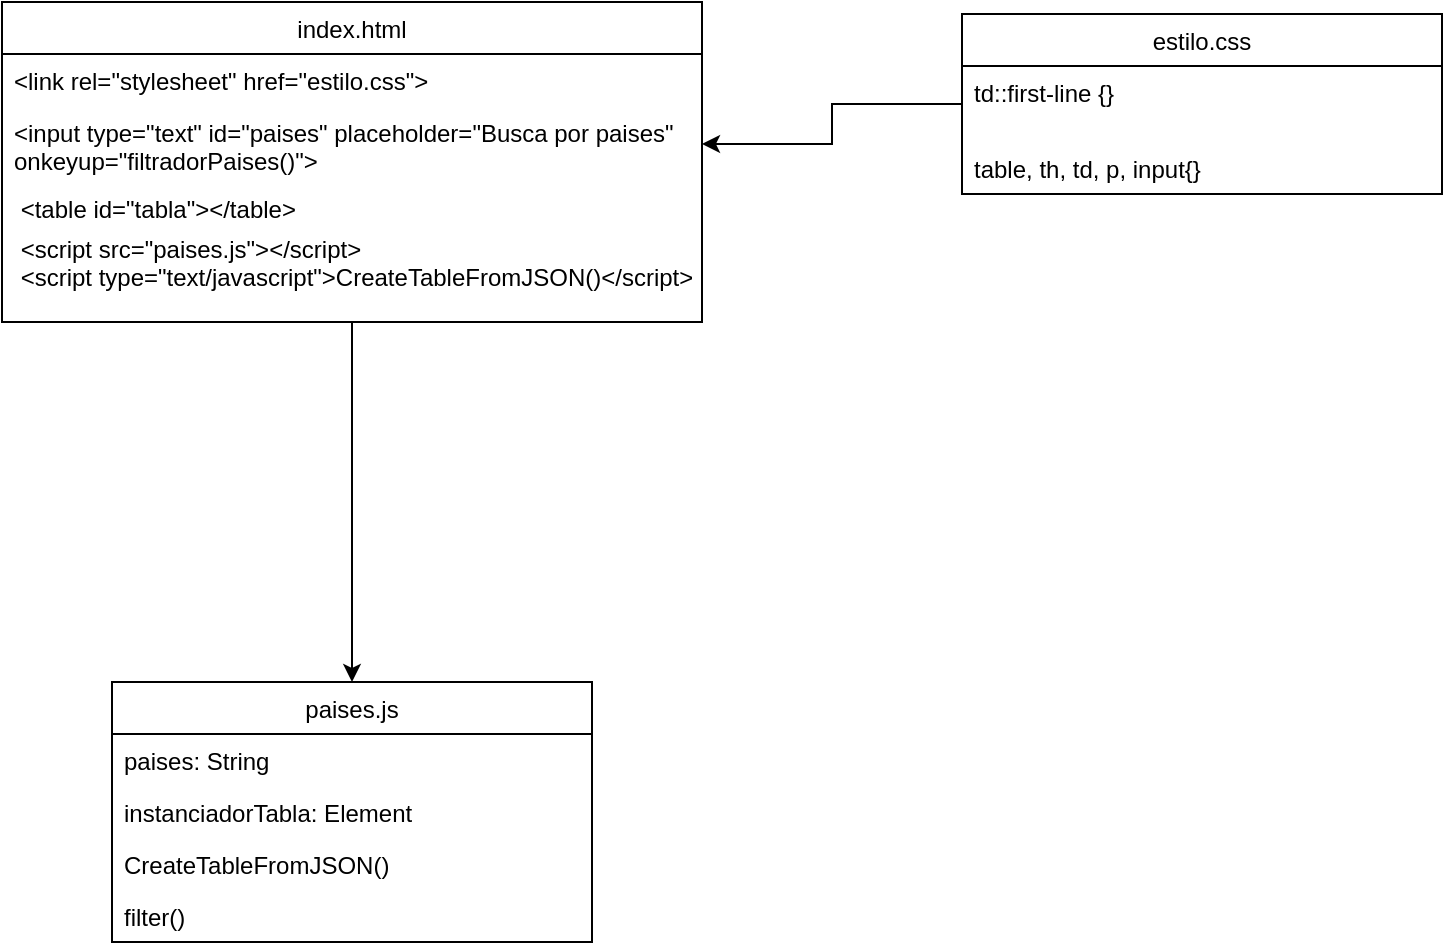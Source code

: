 <mxfile version="15.6.8" type="device"><diagram id="aEhCWF8vAQNrOLyuABQN" name="Page-1"><mxGraphModel dx="1422" dy="762" grid="1" gridSize="10" guides="1" tooltips="1" connect="1" arrows="1" fold="1" page="1" pageScale="1" pageWidth="850" pageHeight="1100" math="0" shadow="0"><root><mxCell id="0"/><mxCell id="1" parent="0"/><mxCell id="-78gmv9XIRFEYOq2GYH2-1" value="paises.js" style="swimlane;fontStyle=0;childLayout=stackLayout;horizontal=1;startSize=26;fillColor=none;horizontalStack=0;resizeParent=1;resizeParentMax=0;resizeLast=0;collapsible=1;marginBottom=0;" parent="1" vertex="1"><mxGeometry x="105" y="460" width="240" height="130" as="geometry"/></mxCell><mxCell id="-78gmv9XIRFEYOq2GYH2-2" value="paises: String" style="text;strokeColor=none;fillColor=none;align=left;verticalAlign=top;spacingLeft=4;spacingRight=4;overflow=hidden;rotatable=0;points=[[0,0.5],[1,0.5]];portConstraint=eastwest;" parent="-78gmv9XIRFEYOq2GYH2-1" vertex="1"><mxGeometry y="26" width="240" height="26" as="geometry"/></mxCell><mxCell id="-78gmv9XIRFEYOq2GYH2-3" value="instanciadorTabla: Element" style="text;strokeColor=none;fillColor=none;align=left;verticalAlign=top;spacingLeft=4;spacingRight=4;overflow=hidden;rotatable=0;points=[[0,0.5],[1,0.5]];portConstraint=eastwest;" parent="-78gmv9XIRFEYOq2GYH2-1" vertex="1"><mxGeometry y="52" width="240" height="26" as="geometry"/></mxCell><mxCell id="-78gmv9XIRFEYOq2GYH2-4" value="CreateTableFromJSON()" style="text;strokeColor=none;fillColor=none;align=left;verticalAlign=top;spacingLeft=4;spacingRight=4;overflow=hidden;rotatable=0;points=[[0,0.5],[1,0.5]];portConstraint=eastwest;" parent="-78gmv9XIRFEYOq2GYH2-1" vertex="1"><mxGeometry y="78" width="240" height="26" as="geometry"/></mxCell><mxCell id="-78gmv9XIRFEYOq2GYH2-5" value="filter()" style="text;strokeColor=none;fillColor=none;align=left;verticalAlign=top;spacingLeft=4;spacingRight=4;overflow=hidden;rotatable=0;points=[[0,0.5],[1,0.5]];portConstraint=eastwest;" parent="-78gmv9XIRFEYOq2GYH2-1" vertex="1"><mxGeometry y="104" width="240" height="26" as="geometry"/></mxCell><mxCell id="pDujp6epAlytdldSgZb9-12" style="edgeStyle=orthogonalEdgeStyle;rounded=0;orthogonalLoop=1;jettySize=auto;html=1;" parent="1" source="pDujp6epAlytdldSgZb9-1" target="-78gmv9XIRFEYOq2GYH2-1" edge="1"><mxGeometry relative="1" as="geometry"/></mxCell><mxCell id="pDujp6epAlytdldSgZb9-1" value="index.html" style="swimlane;fontStyle=0;childLayout=stackLayout;horizontal=1;startSize=26;fillColor=none;horizontalStack=0;resizeParent=1;resizeParentMax=0;resizeLast=0;collapsible=1;marginBottom=0;" parent="1" vertex="1"><mxGeometry x="50" y="120" width="350" height="160" as="geometry"/></mxCell><mxCell id="pDujp6epAlytdldSgZb9-2" value="&lt;link rel=&quot;stylesheet&quot; href=&quot;estilo.css&quot;&gt;&#10;" style="text;strokeColor=none;fillColor=none;align=left;verticalAlign=top;spacingLeft=4;spacingRight=4;overflow=hidden;rotatable=0;points=[[0,0.5],[1,0.5]];portConstraint=eastwest;" parent="pDujp6epAlytdldSgZb9-1" vertex="1"><mxGeometry y="26" width="350" height="26" as="geometry"/></mxCell><mxCell id="pDujp6epAlytdldSgZb9-3" value="&lt;input type=&quot;text&quot; id=&quot;paises&quot; placeholder=&quot;Busca por paises&quot; &#10;onkeyup=&quot;filtradorPaises()&quot;&gt;&#10;" style="text;strokeColor=none;fillColor=none;align=left;verticalAlign=top;spacingLeft=4;spacingRight=4;overflow=hidden;rotatable=0;points=[[0,0.5],[1,0.5]];portConstraint=eastwest;" parent="pDujp6epAlytdldSgZb9-1" vertex="1"><mxGeometry y="52" width="350" height="38" as="geometry"/></mxCell><mxCell id="pDujp6epAlytdldSgZb9-14" value=" &lt;table id=&quot;tabla&quot;&gt;&lt;/table&gt;&#10;" style="text;strokeColor=none;fillColor=none;align=left;verticalAlign=top;spacingLeft=4;spacingRight=4;overflow=hidden;rotatable=0;points=[[0,0.5],[1,0.5]];portConstraint=eastwest;" parent="pDujp6epAlytdldSgZb9-1" vertex="1"><mxGeometry y="90" width="350" height="20" as="geometry"/></mxCell><mxCell id="pDujp6epAlytdldSgZb9-15" value=" &lt;script src=&quot;paises.js&quot;&gt;&lt;/script&gt;&#10; &lt;script type=&quot;text/javascript&quot;&gt;CreateTableFromJSON()&lt;/script&gt;" style="text;strokeColor=none;fillColor=none;align=left;verticalAlign=top;spacingLeft=4;spacingRight=4;overflow=hidden;rotatable=0;points=[[0,0.5],[1,0.5]];portConstraint=eastwest;" parent="pDujp6epAlytdldSgZb9-1" vertex="1"><mxGeometry y="110" width="350" height="50" as="geometry"/></mxCell><mxCell id="pDujp6epAlytdldSgZb9-11" style="edgeStyle=orthogonalEdgeStyle;rounded=0;orthogonalLoop=1;jettySize=auto;html=1;" parent="1" source="pDujp6epAlytdldSgZb9-6" target="pDujp6epAlytdldSgZb9-3" edge="1"><mxGeometry relative="1" as="geometry"/></mxCell><mxCell id="pDujp6epAlytdldSgZb9-6" value="estilo.css" style="swimlane;fontStyle=0;childLayout=stackLayout;horizontal=1;startSize=26;fillColor=none;horizontalStack=0;resizeParent=1;resizeParentMax=0;resizeLast=0;collapsible=1;marginBottom=0;" parent="1" vertex="1"><mxGeometry x="530" y="126" width="240" height="90" as="geometry"/></mxCell><mxCell id="5dFYsDbHQTosig-nFVHE-1" value="td::first-line {}" style="text;strokeColor=none;fillColor=none;align=left;verticalAlign=top;spacingLeft=4;spacingRight=4;overflow=hidden;rotatable=0;points=[[0,0.5],[1,0.5]];portConstraint=eastwest;" vertex="1" parent="pDujp6epAlytdldSgZb9-6"><mxGeometry y="26" width="240" height="38" as="geometry"/></mxCell><mxCell id="pDujp6epAlytdldSgZb9-10" value="table, th, td, p, input{}" style="text;strokeColor=none;fillColor=none;align=left;verticalAlign=top;spacingLeft=4;spacingRight=4;overflow=hidden;rotatable=0;points=[[0,0.5],[1,0.5]];portConstraint=eastwest;" parent="pDujp6epAlytdldSgZb9-6" vertex="1"><mxGeometry y="64" width="240" height="26" as="geometry"/></mxCell></root></mxGraphModel></diagram></mxfile>